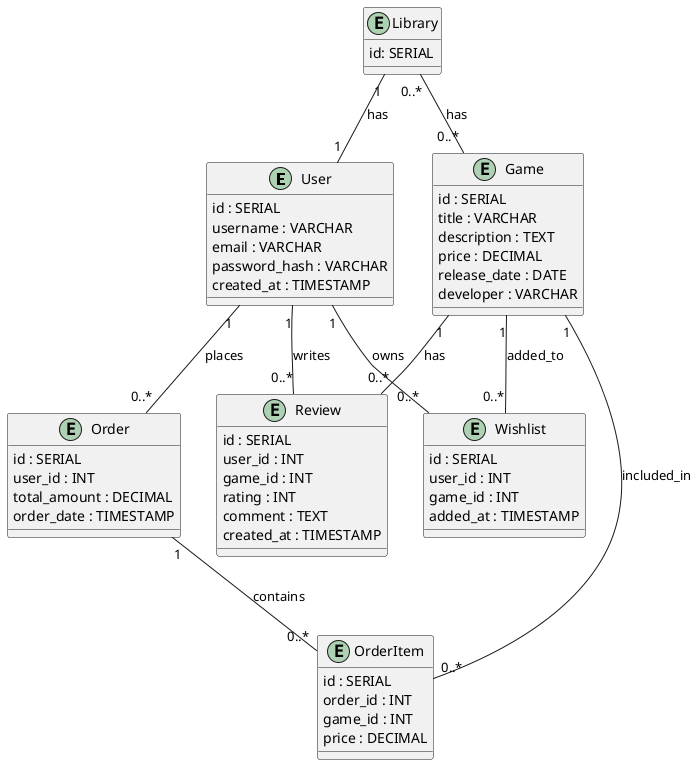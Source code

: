 = Domain Model Diagram
:plantuml:

[plantuml, domain-model, png]
----
@startuml

entity User {
  id : SERIAL
  username : VARCHAR
  email : VARCHAR
  password_hash : VARCHAR
  created_at : TIMESTAMP
}

entity Library {
    id: SERIAL

}

entity Game {
  id : SERIAL
  title : VARCHAR
  description : TEXT
  price : DECIMAL
  release_date : DATE
  developer : VARCHAR
}

entity Review {
  id : SERIAL
  user_id : INT
  game_id : INT
  rating : INT
  comment : TEXT
  created_at : TIMESTAMP
}

entity Order {
  id : SERIAL
  user_id : INT
  total_amount : DECIMAL
  order_date : TIMESTAMP
}

entity OrderItem {
  id : SERIAL
  order_id : INT
  game_id : INT
  price : DECIMAL
}

entity Wishlist {
  id : SERIAL
  user_id : INT
  game_id : INT
  added_at : TIMESTAMP
}

' Relationships with 1..* notation
Library "1" -- "1" User : has
Library "0..*" -- "0..*" Game : has
User "1" -- "0..*" Review : writes
Game "1" -- "0..*" Review : has


User "1" -- "0..*" Order : places
Order "1" -- "0..*" OrderItem : contains
Game "1" -- "0..*" OrderItem : included_in

User "1" -- "0..*" Wishlist : owns
Game "1" -- "0..*" Wishlist : added_to

@enduml
----
